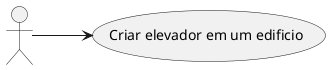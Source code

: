 @startuml
'https://plantuml.com/use-case-diagram
left to right direction
" " as nobody

nobody --> (Criar elevador em um edificio)

@enduml
